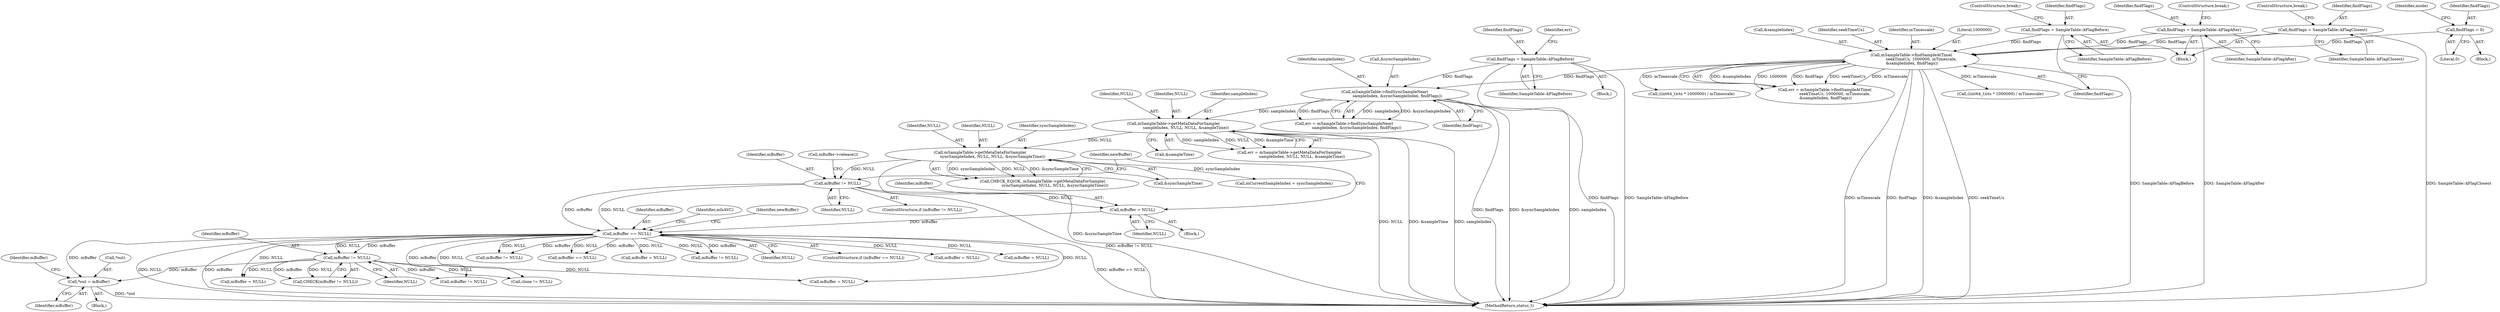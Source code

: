digraph "0_Android_d48f0f145f8f0f4472bc0af668ac9a8bce44ba9b_0@pointer" {
"1000392" [label="(Call,*out = mBuffer)"];
"1000264" [label="(Call,mBuffer == NULL)"];
"1000251" [label="(Call,mBuffer = NULL)"];
"1000246" [label="(Call,mBuffer != NULL)"];
"1000236" [label="(Call,mSampleTable->getMetaDataForSample(\n                    syncSampleIndex, NULL, NULL, &syncSampleTime))"];
"1000204" [label="(Call,mSampleTable->getMetaDataForSample(\n                    sampleIndex, NULL, NULL, &sampleTime))"];
"1000191" [label="(Call,mSampleTable->findSyncSampleNear(\n                    sampleIndex, &syncSampleIndex, findFlags))"];
"1000180" [label="(Call,findFlags = SampleTable::kFlagBefore)"];
"1000168" [label="(Call,mSampleTable->findSampleAtTime(\n                seekTimeUs, 1000000, mTimescale,\n &sampleIndex, findFlags))"];
"1000144" [label="(Call,findFlags = SampleTable::kFlagBefore)"];
"1000149" [label="(Call,findFlags = SampleTable::kFlagAfter)"];
"1000155" [label="(Call,findFlags = SampleTable::kFlagClosest)"];
"1000137" [label="(Call,findFlags = 0)"];
"1000344" [label="(Call,mBuffer != NULL)"];
"1000249" [label="(Block,)"];
"1000189" [label="(Call,err = mSampleTable->findSyncSampleNear(\n                    sampleIndex, &syncSampleIndex, findFlags))"];
"1000265" [label="(Identifier,mBuffer)"];
"1000391" [label="(Block,)"];
"1000533" [label="(Call,mBuffer != NULL)"];
"1000180" [label="(Call,findFlags = SampleTable::kFlagBefore)"];
"1000207" [label="(Identifier,NULL)"];
"1000191" [label="(Call,mSampleTable->findSyncSampleNear(\n                    sampleIndex, &syncSampleIndex, findFlags))"];
"1000304" [label="(Call,mBuffer == NULL)"];
"1000137" [label="(Call,findFlags = 0)"];
"1000345" [label="(Identifier,mBuffer)"];
"1000675" [label="(Call,((int64_t)cts * 1000000) / mTimescale)"];
"1000158" [label="(ControlStructure,break;)"];
"1000313" [label="(Identifier,mIsAVC)"];
"1000139" [label="(Literal,0)"];
"1000206" [label="(Identifier,NULL)"];
"1000605" [label="(Call,mBuffer = NULL)"];
"1000666" [label="(Call,mBuffer != NULL)"];
"1000204" [label="(Call,mSampleTable->getMetaDataForSample(\n                    sampleIndex, NULL, NULL, &sampleTime))"];
"1000182" [label="(Identifier,SampleTable::kFlagBefore)"];
"1000179" [label="(Block,)"];
"1000144" [label="(Call,findFlags = SampleTable::kFlagBefore)"];
"1000266" [label="(Identifier,NULL)"];
"1000205" [label="(Identifier,sampleIndex)"];
"1000174" [label="(Identifier,findFlags)"];
"1000253" [label="(Identifier,NULL)"];
"1000236" [label="(Call,mSampleTable->getMetaDataForSample(\n                    syncSampleIndex, NULL, NULL, &syncSampleTime))"];
"1000716" [label="(MethodReturn,status_t)"];
"1000428" [label="(Call,mBuffer = NULL)"];
"1000346" [label="(Identifier,NULL)"];
"1000147" [label="(ControlStructure,break;)"];
"1000150" [label="(Identifier,findFlags)"];
"1000246" [label="(Call,mBuffer != NULL)"];
"1000238" [label="(Identifier,NULL)"];
"1000172" [label="(Call,&sampleIndex)"];
"1000344" [label="(Call,mBuffer != NULL)"];
"1000353" [label="(Call,((int64_t)cts * 1000000) / mTimescale)"];
"1000234" [label="(Call,CHECK_EQ(OK, mSampleTable->getMetaDataForSample(\n                    syncSampleIndex, NULL, NULL, &syncSampleTime)))"];
"1000393" [label="(Call,*out)"];
"1000169" [label="(Identifier,seekTimeUs)"];
"1000438" [label="(Call,clone != NULL)"];
"1000142" [label="(Block,)"];
"1000395" [label="(Identifier,mBuffer)"];
"1000392" [label="(Call,*out = mBuffer)"];
"1000151" [label="(Identifier,SampleTable::kFlagAfter)"];
"1000237" [label="(Identifier,syncSampleIndex)"];
"1000264" [label="(Call,mBuffer == NULL)"];
"1000166" [label="(Call,err = mSampleTable->findSampleAtTime(\n                seekTimeUs, 1000000, mTimescale,\n &sampleIndex, findFlags))"];
"1000240" [label="(Call,&syncSampleTime)"];
"1000396" [label="(Call,mBuffer = NULL)"];
"1000141" [label="(Identifier,mode)"];
"1000193" [label="(Call,&syncSampleIndex)"];
"1000186" [label="(Identifier,err)"];
"1000208" [label="(Call,&sampleTime)"];
"1000156" [label="(Identifier,findFlags)"];
"1000263" [label="(ControlStructure,if (mBuffer == NULL))"];
"1000239" [label="(Identifier,NULL)"];
"1000192" [label="(Identifier,sampleIndex)"];
"1000195" [label="(Identifier,findFlags)"];
"1000252" [label="(Identifier,mBuffer)"];
"1000397" [label="(Identifier,mBuffer)"];
"1000155" [label="(Call,findFlags = SampleTable::kFlagClosest)"];
"1000202" [label="(Call,err = mSampleTable->getMetaDataForSample(\n                    sampleIndex, NULL, NULL, &sampleTime))"];
"1000171" [label="(Identifier,mTimescale)"];
"1000248" [label="(Identifier,NULL)"];
"1000338" [label="(Call,mBuffer = NULL)"];
"1000146" [label="(Identifier,SampleTable::kFlagBefore)"];
"1000343" [label="(Call,CHECK(mBuffer != NULL))"];
"1000247" [label="(Identifier,mBuffer)"];
"1000138" [label="(Identifier,findFlags)"];
"1000170" [label="(Literal,1000000)"];
"1000145" [label="(Identifier,findFlags)"];
"1000242" [label="(Call,mCurrentSampleIndex = syncSampleIndex)"];
"1000157" [label="(Identifier,SampleTable::kFlagClosest)"];
"1000251" [label="(Call,mBuffer = NULL)"];
"1000447" [label="(Call,mBuffer != NULL)"];
"1000135" [label="(Block,)"];
"1000168" [label="(Call,mSampleTable->findSampleAtTime(\n                seekTimeUs, 1000000, mTimescale,\n &sampleIndex, findFlags))"];
"1000152" [label="(ControlStructure,break;)"];
"1000269" [label="(Identifier,newBuffer)"];
"1000149" [label="(Call,findFlags = SampleTable::kFlagAfter)"];
"1000524" [label="(Call,mBuffer = NULL)"];
"1000261" [label="(Identifier,newBuffer)"];
"1000181" [label="(Identifier,findFlags)"];
"1000245" [label="(ControlStructure,if (mBuffer != NULL))"];
"1000250" [label="(Call,mBuffer->release())"];
"1000392" -> "1000391"  [label="AST: "];
"1000392" -> "1000395"  [label="CFG: "];
"1000393" -> "1000392"  [label="AST: "];
"1000395" -> "1000392"  [label="AST: "];
"1000397" -> "1000392"  [label="CFG: "];
"1000392" -> "1000716"  [label="DDG: *out"];
"1000264" -> "1000392"  [label="DDG: mBuffer"];
"1000344" -> "1000392"  [label="DDG: mBuffer"];
"1000264" -> "1000263"  [label="AST: "];
"1000264" -> "1000266"  [label="CFG: "];
"1000265" -> "1000264"  [label="AST: "];
"1000266" -> "1000264"  [label="AST: "];
"1000269" -> "1000264"  [label="CFG: "];
"1000313" -> "1000264"  [label="CFG: "];
"1000264" -> "1000716"  [label="DDG: mBuffer"];
"1000264" -> "1000716"  [label="DDG: mBuffer == NULL"];
"1000264" -> "1000716"  [label="DDG: NULL"];
"1000251" -> "1000264"  [label="DDG: mBuffer"];
"1000246" -> "1000264"  [label="DDG: mBuffer"];
"1000246" -> "1000264"  [label="DDG: NULL"];
"1000264" -> "1000304"  [label="DDG: mBuffer"];
"1000264" -> "1000304"  [label="DDG: NULL"];
"1000264" -> "1000338"  [label="DDG: NULL"];
"1000264" -> "1000344"  [label="DDG: mBuffer"];
"1000264" -> "1000344"  [label="DDG: NULL"];
"1000264" -> "1000396"  [label="DDG: NULL"];
"1000264" -> "1000428"  [label="DDG: NULL"];
"1000264" -> "1000438"  [label="DDG: NULL"];
"1000264" -> "1000447"  [label="DDG: mBuffer"];
"1000264" -> "1000524"  [label="DDG: NULL"];
"1000264" -> "1000533"  [label="DDG: mBuffer"];
"1000264" -> "1000533"  [label="DDG: NULL"];
"1000264" -> "1000605"  [label="DDG: NULL"];
"1000264" -> "1000666"  [label="DDG: mBuffer"];
"1000264" -> "1000666"  [label="DDG: NULL"];
"1000251" -> "1000249"  [label="AST: "];
"1000251" -> "1000253"  [label="CFG: "];
"1000252" -> "1000251"  [label="AST: "];
"1000253" -> "1000251"  [label="AST: "];
"1000261" -> "1000251"  [label="CFG: "];
"1000246" -> "1000251"  [label="DDG: NULL"];
"1000246" -> "1000245"  [label="AST: "];
"1000246" -> "1000248"  [label="CFG: "];
"1000247" -> "1000246"  [label="AST: "];
"1000248" -> "1000246"  [label="AST: "];
"1000250" -> "1000246"  [label="CFG: "];
"1000261" -> "1000246"  [label="CFG: "];
"1000246" -> "1000716"  [label="DDG: mBuffer != NULL"];
"1000236" -> "1000246"  [label="DDG: NULL"];
"1000236" -> "1000234"  [label="AST: "];
"1000236" -> "1000240"  [label="CFG: "];
"1000237" -> "1000236"  [label="AST: "];
"1000238" -> "1000236"  [label="AST: "];
"1000239" -> "1000236"  [label="AST: "];
"1000240" -> "1000236"  [label="AST: "];
"1000234" -> "1000236"  [label="CFG: "];
"1000236" -> "1000716"  [label="DDG: &syncSampleTime"];
"1000236" -> "1000234"  [label="DDG: syncSampleIndex"];
"1000236" -> "1000234"  [label="DDG: NULL"];
"1000236" -> "1000234"  [label="DDG: &syncSampleTime"];
"1000204" -> "1000236"  [label="DDG: NULL"];
"1000236" -> "1000242"  [label="DDG: syncSampleIndex"];
"1000204" -> "1000202"  [label="AST: "];
"1000204" -> "1000208"  [label="CFG: "];
"1000205" -> "1000204"  [label="AST: "];
"1000206" -> "1000204"  [label="AST: "];
"1000207" -> "1000204"  [label="AST: "];
"1000208" -> "1000204"  [label="AST: "];
"1000202" -> "1000204"  [label="CFG: "];
"1000204" -> "1000716"  [label="DDG: NULL"];
"1000204" -> "1000716"  [label="DDG: &sampleTime"];
"1000204" -> "1000716"  [label="DDG: sampleIndex"];
"1000204" -> "1000202"  [label="DDG: sampleIndex"];
"1000204" -> "1000202"  [label="DDG: NULL"];
"1000204" -> "1000202"  [label="DDG: &sampleTime"];
"1000191" -> "1000204"  [label="DDG: sampleIndex"];
"1000191" -> "1000189"  [label="AST: "];
"1000191" -> "1000195"  [label="CFG: "];
"1000192" -> "1000191"  [label="AST: "];
"1000193" -> "1000191"  [label="AST: "];
"1000195" -> "1000191"  [label="AST: "];
"1000189" -> "1000191"  [label="CFG: "];
"1000191" -> "1000716"  [label="DDG: findFlags"];
"1000191" -> "1000716"  [label="DDG: &syncSampleIndex"];
"1000191" -> "1000716"  [label="DDG: sampleIndex"];
"1000191" -> "1000189"  [label="DDG: sampleIndex"];
"1000191" -> "1000189"  [label="DDG: &syncSampleIndex"];
"1000191" -> "1000189"  [label="DDG: findFlags"];
"1000180" -> "1000191"  [label="DDG: findFlags"];
"1000168" -> "1000191"  [label="DDG: findFlags"];
"1000180" -> "1000179"  [label="AST: "];
"1000180" -> "1000182"  [label="CFG: "];
"1000181" -> "1000180"  [label="AST: "];
"1000182" -> "1000180"  [label="AST: "];
"1000186" -> "1000180"  [label="CFG: "];
"1000180" -> "1000716"  [label="DDG: SampleTable::kFlagBefore"];
"1000180" -> "1000716"  [label="DDG: findFlags"];
"1000168" -> "1000166"  [label="AST: "];
"1000168" -> "1000174"  [label="CFG: "];
"1000169" -> "1000168"  [label="AST: "];
"1000170" -> "1000168"  [label="AST: "];
"1000171" -> "1000168"  [label="AST: "];
"1000172" -> "1000168"  [label="AST: "];
"1000174" -> "1000168"  [label="AST: "];
"1000166" -> "1000168"  [label="CFG: "];
"1000168" -> "1000716"  [label="DDG: &sampleIndex"];
"1000168" -> "1000716"  [label="DDG: seekTimeUs"];
"1000168" -> "1000716"  [label="DDG: mTimescale"];
"1000168" -> "1000716"  [label="DDG: findFlags"];
"1000168" -> "1000166"  [label="DDG: &sampleIndex"];
"1000168" -> "1000166"  [label="DDG: 1000000"];
"1000168" -> "1000166"  [label="DDG: findFlags"];
"1000168" -> "1000166"  [label="DDG: seekTimeUs"];
"1000168" -> "1000166"  [label="DDG: mTimescale"];
"1000144" -> "1000168"  [label="DDG: findFlags"];
"1000149" -> "1000168"  [label="DDG: findFlags"];
"1000155" -> "1000168"  [label="DDG: findFlags"];
"1000137" -> "1000168"  [label="DDG: findFlags"];
"1000168" -> "1000353"  [label="DDG: mTimescale"];
"1000168" -> "1000675"  [label="DDG: mTimescale"];
"1000144" -> "1000142"  [label="AST: "];
"1000144" -> "1000146"  [label="CFG: "];
"1000145" -> "1000144"  [label="AST: "];
"1000146" -> "1000144"  [label="AST: "];
"1000147" -> "1000144"  [label="CFG: "];
"1000144" -> "1000716"  [label="DDG: SampleTable::kFlagBefore"];
"1000149" -> "1000142"  [label="AST: "];
"1000149" -> "1000151"  [label="CFG: "];
"1000150" -> "1000149"  [label="AST: "];
"1000151" -> "1000149"  [label="AST: "];
"1000152" -> "1000149"  [label="CFG: "];
"1000149" -> "1000716"  [label="DDG: SampleTable::kFlagAfter"];
"1000155" -> "1000142"  [label="AST: "];
"1000155" -> "1000157"  [label="CFG: "];
"1000156" -> "1000155"  [label="AST: "];
"1000157" -> "1000155"  [label="AST: "];
"1000158" -> "1000155"  [label="CFG: "];
"1000155" -> "1000716"  [label="DDG: SampleTable::kFlagClosest"];
"1000137" -> "1000135"  [label="AST: "];
"1000137" -> "1000139"  [label="CFG: "];
"1000138" -> "1000137"  [label="AST: "];
"1000139" -> "1000137"  [label="AST: "];
"1000141" -> "1000137"  [label="CFG: "];
"1000344" -> "1000343"  [label="AST: "];
"1000344" -> "1000346"  [label="CFG: "];
"1000345" -> "1000344"  [label="AST: "];
"1000346" -> "1000344"  [label="AST: "];
"1000343" -> "1000344"  [label="CFG: "];
"1000344" -> "1000343"  [label="DDG: mBuffer"];
"1000344" -> "1000343"  [label="DDG: NULL"];
"1000344" -> "1000396"  [label="DDG: NULL"];
"1000344" -> "1000428"  [label="DDG: NULL"];
"1000344" -> "1000438"  [label="DDG: NULL"];
"1000344" -> "1000447"  [label="DDG: mBuffer"];
}

